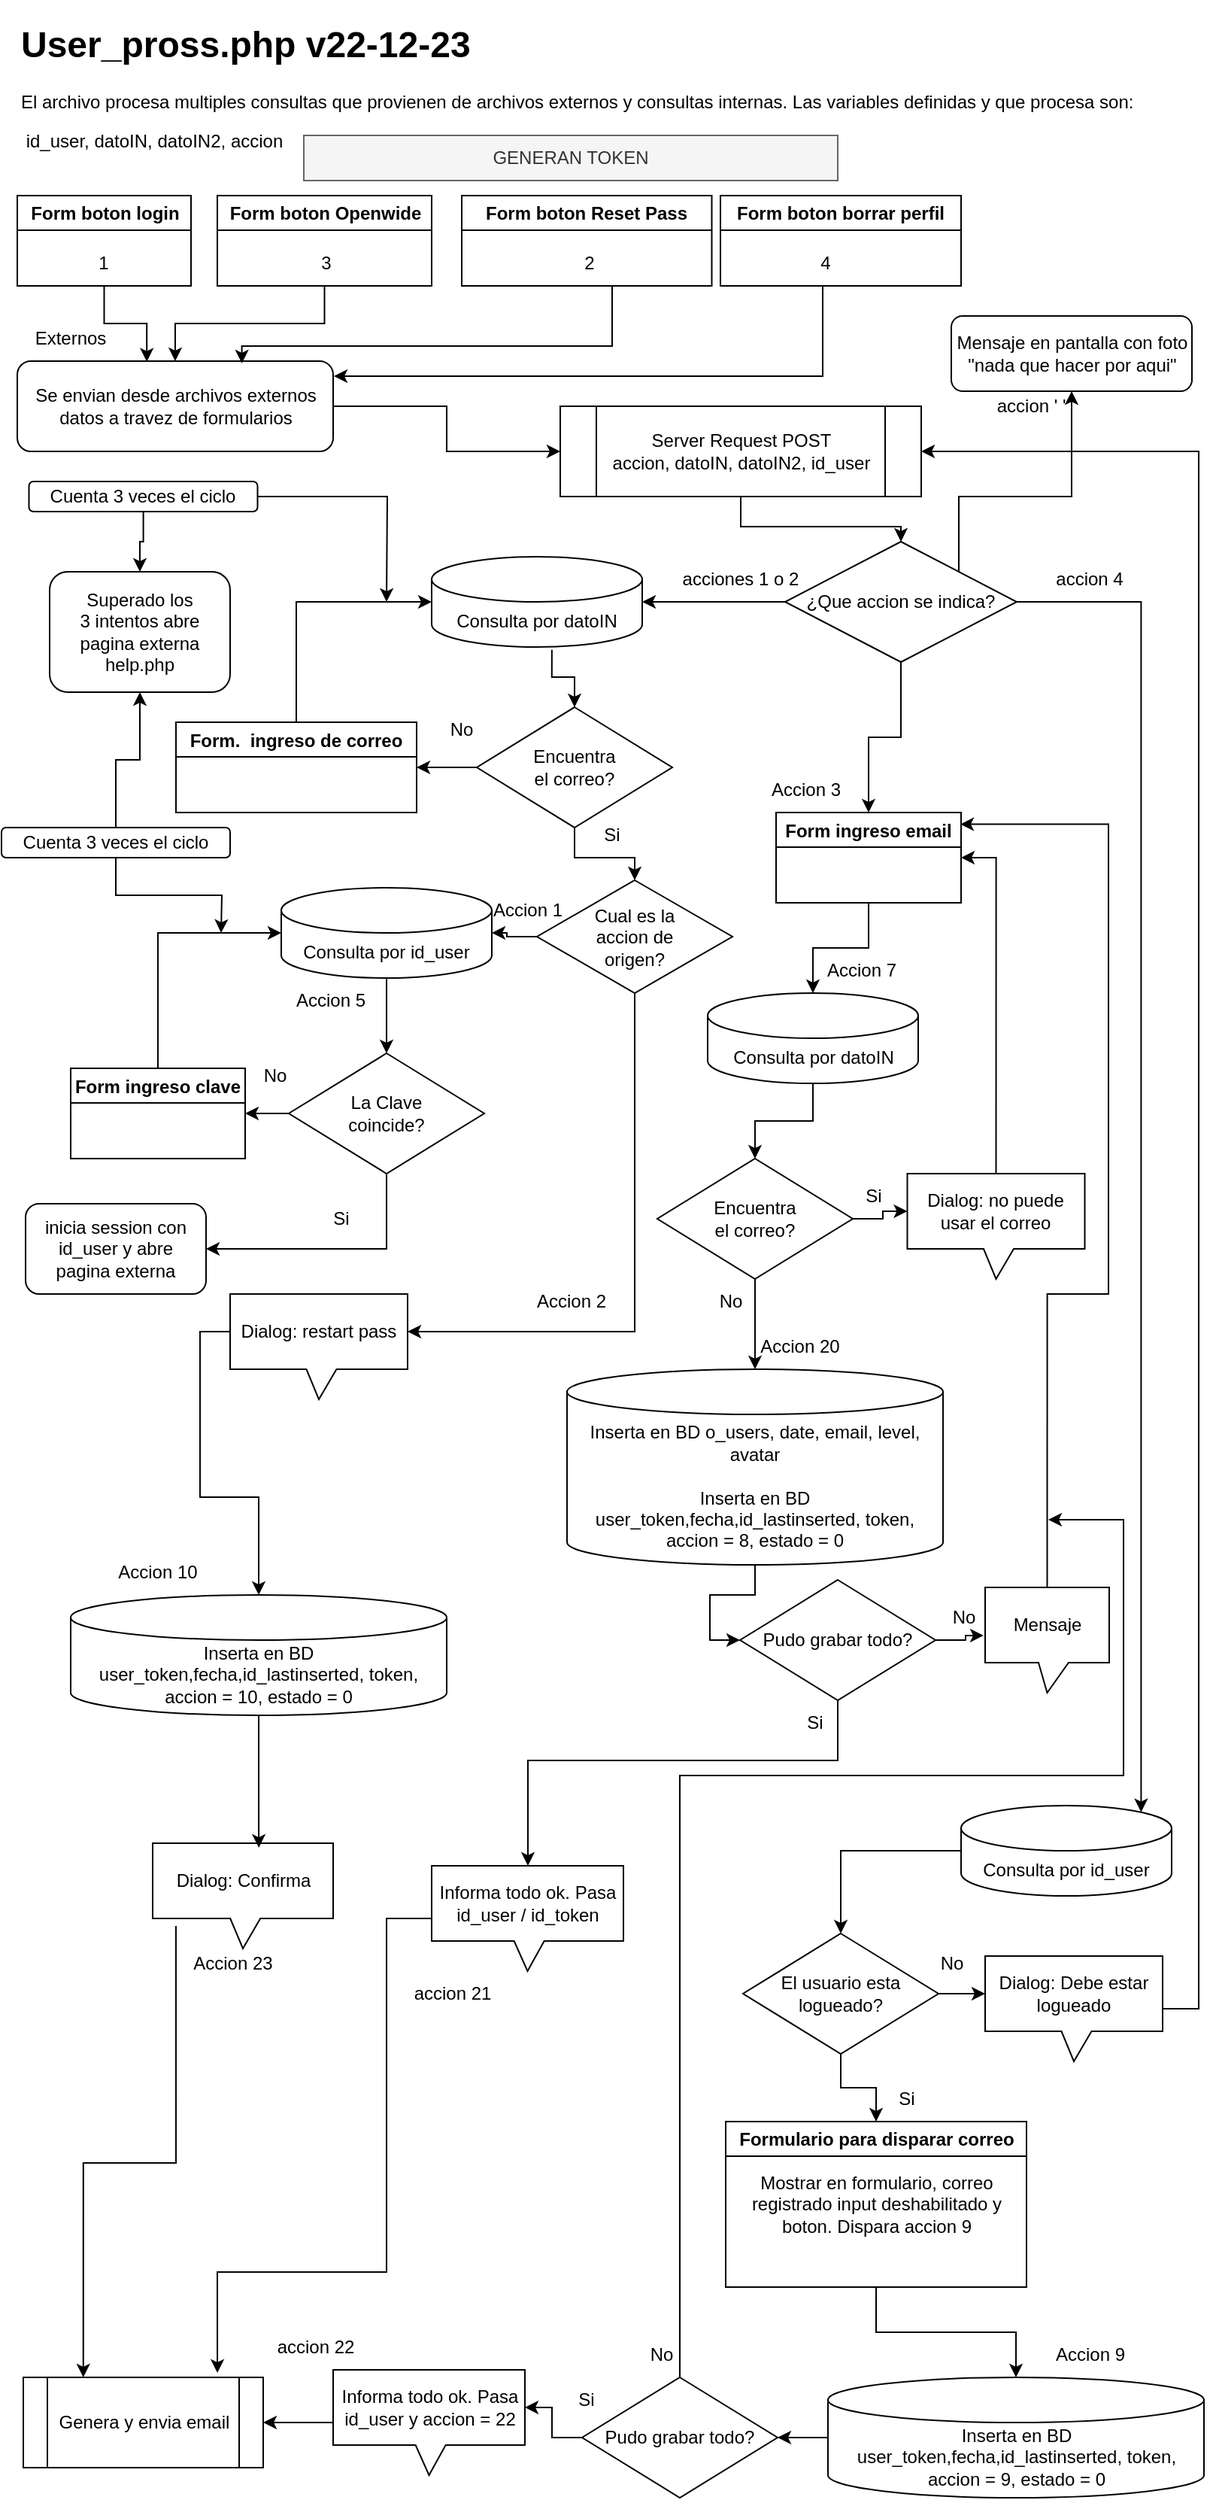<mxfile version="22.1.11" type="github">
  <diagram name="Página-1" id="0gqNR9iIzD01g7om8HYn">
    <mxGraphModel dx="880" dy="434" grid="1" gridSize="10" guides="1" tooltips="1" connect="1" arrows="1" fold="1" page="1" pageScale="1" pageWidth="827" pageHeight="1169" math="0" shadow="0">
      <root>
        <mxCell id="0" />
        <mxCell id="1" parent="0" />
        <mxCell id="KxJMnZQ1Z0rmv5bRJUNF-1" value="&lt;h1&gt;User_pross.php v22-12-23&lt;/h1&gt;&lt;p&gt;El archivo procesa multiples consultas que provienen de archivos externos y consultas internas. Las variables definidas y que procesa son:&amp;nbsp;&lt;/p&gt;&lt;p&gt;&lt;span style=&quot;background-color: initial;&quot;&gt;&amp;nbsp;id_user,&amp;nbsp;&lt;/span&gt;&lt;span style=&quot;background-color: initial;&quot;&gt;datoIN,&amp;nbsp;&lt;/span&gt;&lt;span style=&quot;background-color: initial;&quot;&gt;datoIN2,&amp;nbsp;&lt;/span&gt;&lt;span style=&quot;background-color: initial;&quot;&gt;accion&lt;/span&gt;&lt;/p&gt;" style="text;html=1;strokeColor=none;fillColor=none;spacing=5;spacingTop=-20;whiteSpace=wrap;overflow=hidden;rounded=0;" parent="1" vertex="1">
          <mxGeometry x="12" y="10" width="770" height="100" as="geometry" />
        </mxCell>
        <mxCell id="KxJMnZQ1Z0rmv5bRJUNF-20" style="edgeStyle=orthogonalEdgeStyle;rounded=0;orthogonalLoop=1;jettySize=auto;html=1;entryX=0.5;entryY=0;entryDx=0;entryDy=0;" parent="1" source="KxJMnZQ1Z0rmv5bRJUNF-3" target="KxJMnZQ1Z0rmv5bRJUNF-19" edge="1">
          <mxGeometry relative="1" as="geometry" />
        </mxCell>
        <mxCell id="KxJMnZQ1Z0rmv5bRJUNF-3" value="Server Request POST&lt;br&gt;accion, datoIN, datoIN2, id_user" style="shape=process;whiteSpace=wrap;html=1;backgroundOutline=1;" parent="1" vertex="1">
          <mxGeometry x="375.5" y="270" width="240" height="60" as="geometry" />
        </mxCell>
        <mxCell id="KxJMnZQ1Z0rmv5bRJUNF-5" style="edgeStyle=orthogonalEdgeStyle;rounded=0;orthogonalLoop=1;jettySize=auto;html=1;" parent="1" source="KxJMnZQ1Z0rmv5bRJUNF-4" target="KxJMnZQ1Z0rmv5bRJUNF-3" edge="1">
          <mxGeometry relative="1" as="geometry" />
        </mxCell>
        <mxCell id="KxJMnZQ1Z0rmv5bRJUNF-4" value="Se envian desde archivos externos datos a travez de formularios" style="rounded=1;whiteSpace=wrap;html=1;" parent="1" vertex="1">
          <mxGeometry x="14.5" y="240" width="210" height="60" as="geometry" />
        </mxCell>
        <mxCell id="KxJMnZQ1Z0rmv5bRJUNF-6" value="Externos" style="text;html=1;strokeColor=none;fillColor=none;align=center;verticalAlign=middle;whiteSpace=wrap;rounded=0;" parent="1" vertex="1">
          <mxGeometry x="14.5" y="210" width="70" height="30" as="geometry" />
        </mxCell>
        <mxCell id="KxJMnZQ1Z0rmv5bRJUNF-9" value="Form boton login" style="swimlane;whiteSpace=wrap;html=1;" parent="1" vertex="1">
          <mxGeometry x="14.5" y="130" width="115.5" height="60" as="geometry" />
        </mxCell>
        <mxCell id="KxJMnZQ1Z0rmv5bRJUNF-95" value="1" style="text;html=1;strokeColor=none;fillColor=none;align=center;verticalAlign=middle;whiteSpace=wrap;rounded=0;" parent="KxJMnZQ1Z0rmv5bRJUNF-9" vertex="1">
          <mxGeometry x="27.75" y="30" width="60" height="30" as="geometry" />
        </mxCell>
        <mxCell id="KxJMnZQ1Z0rmv5bRJUNF-15" style="edgeStyle=orthogonalEdgeStyle;rounded=0;orthogonalLoop=1;jettySize=auto;html=1;entryX=0.5;entryY=0;entryDx=0;entryDy=0;" parent="1" source="KxJMnZQ1Z0rmv5bRJUNF-10" target="KxJMnZQ1Z0rmv5bRJUNF-4" edge="1">
          <mxGeometry relative="1" as="geometry" />
        </mxCell>
        <mxCell id="KxJMnZQ1Z0rmv5bRJUNF-10" value="Form boton Openwide" style="swimlane;whiteSpace=wrap;html=1;" parent="1" vertex="1">
          <mxGeometry x="147.5" y="130" width="142.5" height="60" as="geometry" />
        </mxCell>
        <mxCell id="KxJMnZQ1Z0rmv5bRJUNF-96" value="3" style="text;html=1;strokeColor=none;fillColor=none;align=center;verticalAlign=middle;whiteSpace=wrap;rounded=0;" parent="KxJMnZQ1Z0rmv5bRJUNF-10" vertex="1">
          <mxGeometry x="42.5" y="30" width="60" height="30" as="geometry" />
        </mxCell>
        <mxCell id="KxJMnZQ1Z0rmv5bRJUNF-11" value="Form boton Reset Pass" style="swimlane;whiteSpace=wrap;html=1;" parent="1" vertex="1">
          <mxGeometry x="310" y="130" width="166.25" height="60" as="geometry" />
        </mxCell>
        <mxCell id="KxJMnZQ1Z0rmv5bRJUNF-97" value="2" style="text;html=1;strokeColor=none;fillColor=none;align=center;verticalAlign=middle;whiteSpace=wrap;rounded=0;" parent="KxJMnZQ1Z0rmv5bRJUNF-11" vertex="1">
          <mxGeometry x="55" y="30" width="60" height="30" as="geometry" />
        </mxCell>
        <mxCell id="KxJMnZQ1Z0rmv5bRJUNF-12" value="Form boton borrar perfil" style="swimlane;whiteSpace=wrap;html=1;" parent="1" vertex="1">
          <mxGeometry x="482" y="130" width="160" height="60" as="geometry" />
        </mxCell>
        <mxCell id="KxJMnZQ1Z0rmv5bRJUNF-98" value="4" style="text;html=1;strokeColor=none;fillColor=none;align=center;verticalAlign=middle;whiteSpace=wrap;rounded=0;" parent="KxJMnZQ1Z0rmv5bRJUNF-12" vertex="1">
          <mxGeometry x="39.5" y="30" width="60" height="30" as="geometry" />
        </mxCell>
        <mxCell id="KxJMnZQ1Z0rmv5bRJUNF-14" style="edgeStyle=orthogonalEdgeStyle;rounded=0;orthogonalLoop=1;jettySize=auto;html=1;entryX=0.41;entryY=0.006;entryDx=0;entryDy=0;entryPerimeter=0;" parent="1" source="KxJMnZQ1Z0rmv5bRJUNF-9" target="KxJMnZQ1Z0rmv5bRJUNF-4" edge="1">
          <mxGeometry relative="1" as="geometry" />
        </mxCell>
        <mxCell id="KxJMnZQ1Z0rmv5bRJUNF-16" style="edgeStyle=orthogonalEdgeStyle;rounded=0;orthogonalLoop=1;jettySize=auto;html=1;entryX=0.711;entryY=0.024;entryDx=0;entryDy=0;entryPerimeter=0;" parent="1" target="KxJMnZQ1Z0rmv5bRJUNF-4" edge="1">
          <mxGeometry relative="1" as="geometry">
            <Array as="points">
              <mxPoint x="410" y="230" />
              <mxPoint x="164" y="230" />
            </Array>
            <mxPoint x="410" y="190" as="sourcePoint" />
          </mxGeometry>
        </mxCell>
        <mxCell id="KxJMnZQ1Z0rmv5bRJUNF-17" style="edgeStyle=orthogonalEdgeStyle;rounded=0;orthogonalLoop=1;jettySize=auto;html=1;exitX=0.5;exitY=1;exitDx=0;exitDy=0;" parent="1" source="KxJMnZQ1Z0rmv5bRJUNF-98" edge="1">
          <mxGeometry relative="1" as="geometry">
            <Array as="points">
              <mxPoint x="550" y="190" />
              <mxPoint x="550" y="250" />
              <mxPoint x="225" y="250" />
            </Array>
            <mxPoint x="225" y="250" as="targetPoint" />
          </mxGeometry>
        </mxCell>
        <mxCell id="KxJMnZQ1Z0rmv5bRJUNF-22" style="edgeStyle=orthogonalEdgeStyle;rounded=0;orthogonalLoop=1;jettySize=auto;html=1;" parent="1" source="KxJMnZQ1Z0rmv5bRJUNF-19" target="KxJMnZQ1Z0rmv5bRJUNF-21" edge="1">
          <mxGeometry relative="1" as="geometry" />
        </mxCell>
        <mxCell id="KxJMnZQ1Z0rmv5bRJUNF-71" style="edgeStyle=orthogonalEdgeStyle;rounded=0;orthogonalLoop=1;jettySize=auto;html=1;entryX=0.5;entryY=0;entryDx=0;entryDy=0;" parent="1" source="KxJMnZQ1Z0rmv5bRJUNF-19" target="KxJMnZQ1Z0rmv5bRJUNF-70" edge="1">
          <mxGeometry relative="1" as="geometry" />
        </mxCell>
        <mxCell id="vhHzorupILCDjtNBnkvq-3" style="edgeStyle=orthogonalEdgeStyle;rounded=0;orthogonalLoop=1;jettySize=auto;html=1;exitX=1;exitY=0;exitDx=0;exitDy=0;" parent="1" source="KxJMnZQ1Z0rmv5bRJUNF-19" target="vhHzorupILCDjtNBnkvq-1" edge="1">
          <mxGeometry relative="1" as="geometry">
            <Array as="points">
              <mxPoint x="641" y="330" />
            </Array>
          </mxGeometry>
        </mxCell>
        <mxCell id="KxJMnZQ1Z0rmv5bRJUNF-19" value="¿Que accion se indica?" style="rhombus;whiteSpace=wrap;html=1;" parent="1" vertex="1">
          <mxGeometry x="525" y="360" width="154" height="80" as="geometry" />
        </mxCell>
        <mxCell id="KxJMnZQ1Z0rmv5bRJUNF-25" style="edgeStyle=orthogonalEdgeStyle;rounded=0;orthogonalLoop=1;jettySize=auto;html=1;entryX=0.5;entryY=0;entryDx=0;entryDy=0;exitX=0.571;exitY=1.032;exitDx=0;exitDy=0;exitPerimeter=0;" parent="1" source="KxJMnZQ1Z0rmv5bRJUNF-21" target="KxJMnZQ1Z0rmv5bRJUNF-24" edge="1">
          <mxGeometry relative="1" as="geometry" />
        </mxCell>
        <mxCell id="KxJMnZQ1Z0rmv5bRJUNF-21" value="Consulta por datoIN" style="shape=cylinder3;whiteSpace=wrap;html=1;boundedLbl=1;backgroundOutline=1;size=15;" parent="1" vertex="1">
          <mxGeometry x="290" y="370" width="140" height="60" as="geometry" />
        </mxCell>
        <mxCell id="KxJMnZQ1Z0rmv5bRJUNF-23" value="acciones 1 o 2" style="text;html=1;strokeColor=none;fillColor=none;align=center;verticalAlign=middle;whiteSpace=wrap;rounded=0;" parent="1" vertex="1">
          <mxGeometry x="447" y="370" width="97" height="30" as="geometry" />
        </mxCell>
        <mxCell id="KxJMnZQ1Z0rmv5bRJUNF-32" style="edgeStyle=orthogonalEdgeStyle;rounded=0;orthogonalLoop=1;jettySize=auto;html=1;entryX=1;entryY=0.5;entryDx=0;entryDy=0;" parent="1" source="KxJMnZQ1Z0rmv5bRJUNF-24" target="KxJMnZQ1Z0rmv5bRJUNF-26" edge="1">
          <mxGeometry relative="1" as="geometry" />
        </mxCell>
        <mxCell id="KxJMnZQ1Z0rmv5bRJUNF-141" style="edgeStyle=orthogonalEdgeStyle;rounded=0;orthogonalLoop=1;jettySize=auto;html=1;entryX=0.5;entryY=0;entryDx=0;entryDy=0;" parent="1" source="KxJMnZQ1Z0rmv5bRJUNF-24" target="KxJMnZQ1Z0rmv5bRJUNF-31" edge="1">
          <mxGeometry relative="1" as="geometry" />
        </mxCell>
        <mxCell id="KxJMnZQ1Z0rmv5bRJUNF-24" value="Encuentra &lt;br&gt;el correo?" style="rhombus;whiteSpace=wrap;html=1;" parent="1" vertex="1">
          <mxGeometry x="320" y="470" width="130" height="80" as="geometry" />
        </mxCell>
        <mxCell id="KxJMnZQ1Z0rmv5bRJUNF-26" value="Form.  ingreso de correo" style="swimlane;startSize=23;" parent="1" vertex="1">
          <mxGeometry x="120" y="480" width="160" height="60" as="geometry" />
        </mxCell>
        <mxCell id="KxJMnZQ1Z0rmv5bRJUNF-29" value="Si" style="text;html=1;strokeColor=none;fillColor=none;align=center;verticalAlign=middle;whiteSpace=wrap;rounded=0;" parent="1" vertex="1">
          <mxGeometry x="390" y="540" width="40" height="30" as="geometry" />
        </mxCell>
        <mxCell id="KxJMnZQ1Z0rmv5bRJUNF-40" style="edgeStyle=orthogonalEdgeStyle;rounded=0;orthogonalLoop=1;jettySize=auto;html=1;entryX=1;entryY=0.5;entryDx=0;entryDy=0;entryPerimeter=0;" parent="1" source="KxJMnZQ1Z0rmv5bRJUNF-31" target="KxJMnZQ1Z0rmv5bRJUNF-44" edge="1">
          <mxGeometry relative="1" as="geometry">
            <mxPoint x="210.0" y="690" as="targetPoint" />
          </mxGeometry>
        </mxCell>
        <mxCell id="KxJMnZQ1Z0rmv5bRJUNF-31" value="Cual es la &lt;br&gt;accion de &lt;br&gt;origen?" style="rhombus;whiteSpace=wrap;html=1;" parent="1" vertex="1">
          <mxGeometry x="360" y="585" width="130" height="75" as="geometry" />
        </mxCell>
        <mxCell id="KxJMnZQ1Z0rmv5bRJUNF-33" style="edgeStyle=orthogonalEdgeStyle;rounded=0;orthogonalLoop=1;jettySize=auto;html=1;entryX=0;entryY=0.5;entryDx=0;entryDy=0;entryPerimeter=0;exitX=0.5;exitY=0;exitDx=0;exitDy=0;" parent="1" source="KxJMnZQ1Z0rmv5bRJUNF-26" target="KxJMnZQ1Z0rmv5bRJUNF-21" edge="1">
          <mxGeometry relative="1" as="geometry" />
        </mxCell>
        <mxCell id="KxJMnZQ1Z0rmv5bRJUNF-38" value="Accion 1" style="text;html=1;strokeColor=none;fillColor=none;align=center;verticalAlign=middle;whiteSpace=wrap;rounded=0;" parent="1" vertex="1">
          <mxGeometry x="313.75" y="590" width="80" height="30" as="geometry" />
        </mxCell>
        <mxCell id="KxJMnZQ1Z0rmv5bRJUNF-47" style="edgeStyle=orthogonalEdgeStyle;rounded=0;orthogonalLoop=1;jettySize=auto;html=1;entryX=0.5;entryY=0;entryDx=0;entryDy=0;" parent="1" source="KxJMnZQ1Z0rmv5bRJUNF-44" target="KxJMnZQ1Z0rmv5bRJUNF-45" edge="1">
          <mxGeometry relative="1" as="geometry" />
        </mxCell>
        <mxCell id="KxJMnZQ1Z0rmv5bRJUNF-44" value="Consulta por id_user" style="shape=cylinder3;whiteSpace=wrap;html=1;boundedLbl=1;backgroundOutline=1;size=15;" parent="1" vertex="1">
          <mxGeometry x="190" y="590" width="140" height="60" as="geometry" />
        </mxCell>
        <mxCell id="vhHzorupILCDjtNBnkvq-14" style="edgeStyle=orthogonalEdgeStyle;rounded=0;orthogonalLoop=1;jettySize=auto;html=1;entryX=1;entryY=0.5;entryDx=0;entryDy=0;exitX=0.5;exitY=1;exitDx=0;exitDy=0;" parent="1" source="KxJMnZQ1Z0rmv5bRJUNF-45" target="KxJMnZQ1Z0rmv5bRJUNF-68" edge="1">
          <mxGeometry relative="1" as="geometry" />
        </mxCell>
        <mxCell id="vhHzorupILCDjtNBnkvq-17" style="edgeStyle=orthogonalEdgeStyle;rounded=0;orthogonalLoop=1;jettySize=auto;html=1;entryX=1;entryY=0.5;entryDx=0;entryDy=0;" parent="1" source="KxJMnZQ1Z0rmv5bRJUNF-45" target="KxJMnZQ1Z0rmv5bRJUNF-49" edge="1">
          <mxGeometry relative="1" as="geometry" />
        </mxCell>
        <mxCell id="KxJMnZQ1Z0rmv5bRJUNF-45" value="La Clave&lt;br&gt;coincide?" style="rhombus;whiteSpace=wrap;html=1;" parent="1" vertex="1">
          <mxGeometry x="195" y="700" width="130" height="80" as="geometry" />
        </mxCell>
        <mxCell id="KxJMnZQ1Z0rmv5bRJUNF-48" value="No" style="text;html=1;strokeColor=none;fillColor=none;align=center;verticalAlign=middle;whiteSpace=wrap;rounded=0;" parent="1" vertex="1">
          <mxGeometry x="280" y="470" width="60" height="30" as="geometry" />
        </mxCell>
        <mxCell id="KxJMnZQ1Z0rmv5bRJUNF-49" value="Form ingreso clave" style="swimlane;" parent="1" vertex="1">
          <mxGeometry x="50" y="710" width="116" height="60" as="geometry" />
        </mxCell>
        <mxCell id="KxJMnZQ1Z0rmv5bRJUNF-52" style="edgeStyle=orthogonalEdgeStyle;rounded=0;orthogonalLoop=1;jettySize=auto;html=1;entryX=0;entryY=0.5;entryDx=0;entryDy=0;entryPerimeter=0;exitX=0.5;exitY=0;exitDx=0;exitDy=0;" parent="1" source="KxJMnZQ1Z0rmv5bRJUNF-49" target="KxJMnZQ1Z0rmv5bRJUNF-44" edge="1">
          <mxGeometry relative="1" as="geometry" />
        </mxCell>
        <mxCell id="KxJMnZQ1Z0rmv5bRJUNF-55" value="No" style="text;html=1;strokeColor=none;fillColor=none;align=center;verticalAlign=middle;whiteSpace=wrap;rounded=0;" parent="1" vertex="1">
          <mxGeometry x="156" y="700" width="60" height="30" as="geometry" />
        </mxCell>
        <mxCell id="KxJMnZQ1Z0rmv5bRJUNF-60" style="edgeStyle=orthogonalEdgeStyle;rounded=0;orthogonalLoop=1;jettySize=auto;html=1;" parent="1" source="KxJMnZQ1Z0rmv5bRJUNF-57" edge="1">
          <mxGeometry relative="1" as="geometry">
            <mxPoint x="260" y="400" as="targetPoint" />
          </mxGeometry>
        </mxCell>
        <mxCell id="KxJMnZQ1Z0rmv5bRJUNF-57" value="Cuenta 3 veces el ciclo" style="rounded=1;whiteSpace=wrap;html=1;" parent="1" vertex="1">
          <mxGeometry x="22.25" y="320" width="152" height="20" as="geometry" />
        </mxCell>
        <mxCell id="vhHzorupILCDjtNBnkvq-37" style="edgeStyle=orthogonalEdgeStyle;rounded=0;orthogonalLoop=1;jettySize=auto;html=1;" parent="1" source="KxJMnZQ1Z0rmv5bRJUNF-58" edge="1">
          <mxGeometry relative="1" as="geometry">
            <mxPoint x="150" y="620" as="targetPoint" />
          </mxGeometry>
        </mxCell>
        <mxCell id="KxJMnZQ1Z0rmv5bRJUNF-58" value="Cuenta 3 veces el ciclo" style="rounded=1;whiteSpace=wrap;html=1;" parent="1" vertex="1">
          <mxGeometry x="4" y="550" width="152" height="20" as="geometry" />
        </mxCell>
        <mxCell id="KxJMnZQ1Z0rmv5bRJUNF-62" value="Superado los&lt;br&gt;3 intentos abre pagina externa help.php" style="rounded=1;whiteSpace=wrap;html=1;" parent="1" vertex="1">
          <mxGeometry x="36" y="380" width="120" height="80" as="geometry" />
        </mxCell>
        <mxCell id="KxJMnZQ1Z0rmv5bRJUNF-63" style="edgeStyle=orthogonalEdgeStyle;rounded=0;orthogonalLoop=1;jettySize=auto;html=1;entryX=0.5;entryY=0;entryDx=0;entryDy=0;" parent="1" source="KxJMnZQ1Z0rmv5bRJUNF-57" target="KxJMnZQ1Z0rmv5bRJUNF-62" edge="1">
          <mxGeometry relative="1" as="geometry" />
        </mxCell>
        <mxCell id="KxJMnZQ1Z0rmv5bRJUNF-64" style="edgeStyle=orthogonalEdgeStyle;rounded=0;orthogonalLoop=1;jettySize=auto;html=1;entryX=0.5;entryY=1;entryDx=0;entryDy=0;" parent="1" source="KxJMnZQ1Z0rmv5bRJUNF-58" target="KxJMnZQ1Z0rmv5bRJUNF-62" edge="1">
          <mxGeometry relative="1" as="geometry" />
        </mxCell>
        <mxCell id="KxJMnZQ1Z0rmv5bRJUNF-67" value="Si" style="text;html=1;strokeColor=none;fillColor=none;align=center;verticalAlign=middle;whiteSpace=wrap;rounded=0;" parent="1" vertex="1">
          <mxGeometry x="210" y="795" width="40" height="30" as="geometry" />
        </mxCell>
        <mxCell id="KxJMnZQ1Z0rmv5bRJUNF-68" value="inicia session con id_user y abre &lt;br&gt;pagina externa" style="rounded=1;whiteSpace=wrap;html=1;" parent="1" vertex="1">
          <mxGeometry x="20" y="800" width="120" height="60" as="geometry" />
        </mxCell>
        <mxCell id="KxJMnZQ1Z0rmv5bRJUNF-70" value="Form ingreso email" style="swimlane;" parent="1" vertex="1">
          <mxGeometry x="519" y="540" width="123" height="60" as="geometry" />
        </mxCell>
        <mxCell id="KxJMnZQ1Z0rmv5bRJUNF-72" value="Accion 3" style="text;html=1;strokeColor=none;fillColor=none;align=center;verticalAlign=middle;whiteSpace=wrap;rounded=0;" parent="1" vertex="1">
          <mxGeometry x="509" y="510" width="60" height="30" as="geometry" />
        </mxCell>
        <mxCell id="KxJMnZQ1Z0rmv5bRJUNF-77" style="edgeStyle=orthogonalEdgeStyle;rounded=0;orthogonalLoop=1;jettySize=auto;html=1;entryX=0.5;entryY=0;entryDx=0;entryDy=0;" parent="1" source="KxJMnZQ1Z0rmv5bRJUNF-73" target="KxJMnZQ1Z0rmv5bRJUNF-76" edge="1">
          <mxGeometry relative="1" as="geometry" />
        </mxCell>
        <mxCell id="KxJMnZQ1Z0rmv5bRJUNF-73" value="Consulta por datoIN" style="shape=cylinder3;whiteSpace=wrap;html=1;boundedLbl=1;backgroundOutline=1;size=15;" parent="1" vertex="1">
          <mxGeometry x="473.5" y="660" width="140" height="60" as="geometry" />
        </mxCell>
        <mxCell id="KxJMnZQ1Z0rmv5bRJUNF-74" style="edgeStyle=orthogonalEdgeStyle;rounded=0;orthogonalLoop=1;jettySize=auto;html=1;entryX=0.5;entryY=0;entryDx=0;entryDy=0;entryPerimeter=0;" parent="1" source="KxJMnZQ1Z0rmv5bRJUNF-70" target="KxJMnZQ1Z0rmv5bRJUNF-73" edge="1">
          <mxGeometry relative="1" as="geometry" />
        </mxCell>
        <mxCell id="KxJMnZQ1Z0rmv5bRJUNF-75" value="Accion 7" style="text;html=1;strokeColor=none;fillColor=none;align=center;verticalAlign=middle;whiteSpace=wrap;rounded=0;" parent="1" vertex="1">
          <mxGeometry x="546.25" y="630" width="60" height="30" as="geometry" />
        </mxCell>
        <mxCell id="KxJMnZQ1Z0rmv5bRJUNF-76" value="Encuentra &lt;br&gt;el correo?" style="rhombus;whiteSpace=wrap;html=1;" parent="1" vertex="1">
          <mxGeometry x="440" y="770" width="130" height="80" as="geometry" />
        </mxCell>
        <mxCell id="vhHzorupILCDjtNBnkvq-26" style="edgeStyle=orthogonalEdgeStyle;rounded=0;orthogonalLoop=1;jettySize=auto;html=1;entryX=1;entryY=0.5;entryDx=0;entryDy=0;exitX=0.5;exitY=0;exitDx=0;exitDy=0;exitPerimeter=0;" parent="1" source="KxJMnZQ1Z0rmv5bRJUNF-78" target="KxJMnZQ1Z0rmv5bRJUNF-70" edge="1">
          <mxGeometry relative="1" as="geometry" />
        </mxCell>
        <mxCell id="KxJMnZQ1Z0rmv5bRJUNF-78" value="Dialog: no puede usar el correo" style="shape=callout;whiteSpace=wrap;html=1;perimeter=calloutPerimeter;size=20;position=0.43;" parent="1" vertex="1">
          <mxGeometry x="606.25" y="780" width="118" height="70" as="geometry" />
        </mxCell>
        <mxCell id="KxJMnZQ1Z0rmv5bRJUNF-79" style="edgeStyle=orthogonalEdgeStyle;rounded=0;orthogonalLoop=1;jettySize=auto;html=1;entryX=0;entryY=0;entryDx=0;entryDy=25;entryPerimeter=0;" parent="1" source="KxJMnZQ1Z0rmv5bRJUNF-76" target="KxJMnZQ1Z0rmv5bRJUNF-78" edge="1">
          <mxGeometry relative="1" as="geometry" />
        </mxCell>
        <mxCell id="KxJMnZQ1Z0rmv5bRJUNF-81" value="Si" style="text;html=1;strokeColor=none;fillColor=none;align=center;verticalAlign=middle;whiteSpace=wrap;rounded=0;" parent="1" vertex="1">
          <mxGeometry x="553.5" y="780" width="60" height="30" as="geometry" />
        </mxCell>
        <mxCell id="vhHzorupILCDjtNBnkvq-25" style="edgeStyle=orthogonalEdgeStyle;rounded=0;orthogonalLoop=1;jettySize=auto;html=1;entryX=0;entryY=0.5;entryDx=0;entryDy=0;" parent="1" source="KxJMnZQ1Z0rmv5bRJUNF-82" target="KxJMnZQ1Z0rmv5bRJUNF-87" edge="1">
          <mxGeometry relative="1" as="geometry" />
        </mxCell>
        <mxCell id="KxJMnZQ1Z0rmv5bRJUNF-82" value="Inserta en BD o_users, date, email, level, avatar&lt;br&gt;&lt;br&gt;Inserta en BD user_token,fecha,id_lastinserted, token, accion = 8, estado = 0" style="shape=cylinder3;whiteSpace=wrap;html=1;boundedLbl=1;backgroundOutline=1;size=15;" parent="1" vertex="1">
          <mxGeometry x="380" y="910" width="250" height="130" as="geometry" />
        </mxCell>
        <mxCell id="KxJMnZQ1Z0rmv5bRJUNF-84" style="edgeStyle=orthogonalEdgeStyle;rounded=0;orthogonalLoop=1;jettySize=auto;html=1;entryX=0.5;entryY=0;entryDx=0;entryDy=0;entryPerimeter=0;" parent="1" source="KxJMnZQ1Z0rmv5bRJUNF-76" target="KxJMnZQ1Z0rmv5bRJUNF-82" edge="1">
          <mxGeometry relative="1" as="geometry" />
        </mxCell>
        <mxCell id="KxJMnZQ1Z0rmv5bRJUNF-85" value="No" style="text;html=1;strokeColor=none;fillColor=none;align=center;verticalAlign=middle;whiteSpace=wrap;rounded=0;" parent="1" vertex="1">
          <mxGeometry x="459" y="850" width="60" height="30" as="geometry" />
        </mxCell>
        <mxCell id="KxJMnZQ1Z0rmv5bRJUNF-86" value="Informa todo ok. Pasa id_user / id_token" style="shape=callout;whiteSpace=wrap;html=1;perimeter=calloutPerimeter;size=20;position=0.43;" parent="1" vertex="1">
          <mxGeometry x="290" y="1240" width="127.5" height="70" as="geometry" />
        </mxCell>
        <mxCell id="KxJMnZQ1Z0rmv5bRJUNF-94" style="edgeStyle=orthogonalEdgeStyle;rounded=0;orthogonalLoop=1;jettySize=auto;html=1;exitX=0.5;exitY=1;exitDx=0;exitDy=0;" parent="1" source="KxJMnZQ1Z0rmv5bRJUNF-87" target="KxJMnZQ1Z0rmv5bRJUNF-86" edge="1">
          <mxGeometry relative="1" as="geometry">
            <Array as="points">
              <mxPoint x="560" y="1170" />
              <mxPoint x="354" y="1170" />
            </Array>
          </mxGeometry>
        </mxCell>
        <mxCell id="KxJMnZQ1Z0rmv5bRJUNF-87" value="Pudo grabar todo?" style="rhombus;whiteSpace=wrap;html=1;" parent="1" vertex="1">
          <mxGeometry x="495" y="1050" width="130" height="80" as="geometry" />
        </mxCell>
        <mxCell id="KxJMnZQ1Z0rmv5bRJUNF-90" value="Si" style="text;html=1;strokeColor=none;fillColor=none;align=center;verticalAlign=middle;whiteSpace=wrap;rounded=0;" parent="1" vertex="1">
          <mxGeometry x="525" y="1130" width="40" height="30" as="geometry" />
        </mxCell>
        <mxCell id="KxJMnZQ1Z0rmv5bRJUNF-91" value="Genera y envia email" style="shape=process;whiteSpace=wrap;html=1;backgroundOutline=1;" parent="1" vertex="1">
          <mxGeometry x="18.5" y="1580" width="159.5" height="60" as="geometry" />
        </mxCell>
        <mxCell id="KxJMnZQ1Z0rmv5bRJUNF-106" style="edgeStyle=orthogonalEdgeStyle;rounded=0;orthogonalLoop=1;jettySize=auto;html=1;entryX=0.5;entryY=0;entryDx=0;entryDy=0;" parent="1" source="KxJMnZQ1Z0rmv5bRJUNF-99" target="KxJMnZQ1Z0rmv5bRJUNF-102" edge="1">
          <mxGeometry relative="1" as="geometry" />
        </mxCell>
        <mxCell id="KxJMnZQ1Z0rmv5bRJUNF-99" value="Consulta por id_user" style="shape=cylinder3;whiteSpace=wrap;html=1;boundedLbl=1;backgroundOutline=1;size=15;" parent="1" vertex="1">
          <mxGeometry x="642" y="1200" width="140" height="60" as="geometry" />
        </mxCell>
        <mxCell id="KxJMnZQ1Z0rmv5bRJUNF-101" value="accion 4" style="text;html=1;strokeColor=none;fillColor=none;align=center;verticalAlign=middle;whiteSpace=wrap;rounded=0;" parent="1" vertex="1">
          <mxGeometry x="679" y="370" width="97" height="30" as="geometry" />
        </mxCell>
        <mxCell id="KxJMnZQ1Z0rmv5bRJUNF-110" style="edgeStyle=orthogonalEdgeStyle;rounded=0;orthogonalLoop=1;jettySize=auto;html=1;" parent="1" source="KxJMnZQ1Z0rmv5bRJUNF-102" target="KxJMnZQ1Z0rmv5bRJUNF-107" edge="1">
          <mxGeometry relative="1" as="geometry" />
        </mxCell>
        <mxCell id="KxJMnZQ1Z0rmv5bRJUNF-102" value="El usuario esta&lt;br&gt;logueado?" style="rhombus;whiteSpace=wrap;html=1;" parent="1" vertex="1">
          <mxGeometry x="497" y="1285" width="130" height="80" as="geometry" />
        </mxCell>
        <mxCell id="KxJMnZQ1Z0rmv5bRJUNF-107" value="Formulario para disparar correo" style="swimlane;whiteSpace=wrap;html=1;" parent="1" vertex="1">
          <mxGeometry x="485.5" y="1410" width="200" height="110" as="geometry" />
        </mxCell>
        <mxCell id="KxJMnZQ1Z0rmv5bRJUNF-111" value="Mostrar en formulario, correo registrado input deshabilitado y boton. Dispara accion 9" style="text;html=1;strokeColor=none;fillColor=none;align=center;verticalAlign=middle;whiteSpace=wrap;rounded=0;" parent="KxJMnZQ1Z0rmv5bRJUNF-107" vertex="1">
          <mxGeometry x="15" y="40" width="170" height="30" as="geometry" />
        </mxCell>
        <mxCell id="KxJMnZQ1Z0rmv5bRJUNF-113" value="Si" style="text;html=1;strokeColor=none;fillColor=none;align=center;verticalAlign=middle;whiteSpace=wrap;rounded=0;" parent="1" vertex="1">
          <mxGeometry x="575.5" y="1380" width="60" height="30" as="geometry" />
        </mxCell>
        <mxCell id="vhHzorupILCDjtNBnkvq-29" style="edgeStyle=orthogonalEdgeStyle;rounded=0;orthogonalLoop=1;jettySize=auto;html=1;entryX=1;entryY=0.5;entryDx=0;entryDy=0;" parent="1" source="KxJMnZQ1Z0rmv5bRJUNF-114" target="KxJMnZQ1Z0rmv5bRJUNF-3" edge="1">
          <mxGeometry relative="1" as="geometry">
            <Array as="points">
              <mxPoint x="800" y="1335" />
              <mxPoint x="800" y="300" />
            </Array>
          </mxGeometry>
        </mxCell>
        <mxCell id="KxJMnZQ1Z0rmv5bRJUNF-114" value="Dialog: Debe estar logueado" style="shape=callout;whiteSpace=wrap;html=1;perimeter=calloutPerimeter;size=20;position=0.43;" parent="1" vertex="1">
          <mxGeometry x="658" y="1300" width="118" height="70" as="geometry" />
        </mxCell>
        <mxCell id="KxJMnZQ1Z0rmv5bRJUNF-115" style="edgeStyle=orthogonalEdgeStyle;rounded=0;orthogonalLoop=1;jettySize=auto;html=1;entryX=0;entryY=0;entryDx=0;entryDy=25;entryPerimeter=0;" parent="1" source="KxJMnZQ1Z0rmv5bRJUNF-102" target="KxJMnZQ1Z0rmv5bRJUNF-114" edge="1">
          <mxGeometry relative="1" as="geometry" />
        </mxCell>
        <mxCell id="vhHzorupILCDjtNBnkvq-20" style="edgeStyle=orthogonalEdgeStyle;rounded=0;orthogonalLoop=1;jettySize=auto;html=1;exitX=0;exitY=0;exitDx=0;exitDy=25;exitPerimeter=0;" parent="1" source="KxJMnZQ1Z0rmv5bRJUNF-118" target="KxJMnZQ1Z0rmv5bRJUNF-124" edge="1">
          <mxGeometry relative="1" as="geometry" />
        </mxCell>
        <mxCell id="KxJMnZQ1Z0rmv5bRJUNF-118" value="Dialog: restart pass" style="shape=callout;whiteSpace=wrap;html=1;perimeter=calloutPerimeter;size=20;position=0.43;" parent="1" vertex="1">
          <mxGeometry x="156" y="860" width="118" height="70" as="geometry" />
        </mxCell>
        <mxCell id="KxJMnZQ1Z0rmv5bRJUNF-121" value="Accion 23" style="text;html=1;strokeColor=none;fillColor=none;align=center;verticalAlign=middle;whiteSpace=wrap;rounded=0;" parent="1" vertex="1">
          <mxGeometry x="128.25" y="1290" width="60" height="30" as="geometry" />
        </mxCell>
        <mxCell id="KxJMnZQ1Z0rmv5bRJUNF-122" value="Accion 2" style="text;html=1;strokeColor=none;fillColor=none;align=center;verticalAlign=middle;whiteSpace=wrap;rounded=0;" parent="1" vertex="1">
          <mxGeometry x="353" y="850" width="60" height="30" as="geometry" />
        </mxCell>
        <mxCell id="vhHzorupILCDjtNBnkvq-35" style="edgeStyle=orthogonalEdgeStyle;rounded=0;orthogonalLoop=1;jettySize=auto;html=1;entryX=0.25;entryY=0;entryDx=0;entryDy=0;exitX=0.129;exitY=0.786;exitDx=0;exitDy=0;exitPerimeter=0;" parent="1" source="KxJMnZQ1Z0rmv5bRJUNF-123" target="KxJMnZQ1Z0rmv5bRJUNF-91" edge="1">
          <mxGeometry relative="1" as="geometry" />
        </mxCell>
        <mxCell id="KxJMnZQ1Z0rmv5bRJUNF-123" value="Dialog: Confirma" style="shape=callout;whiteSpace=wrap;html=1;perimeter=calloutPerimeter;size=20;position=0.43;" parent="1" vertex="1">
          <mxGeometry x="104.5" y="1225" width="120" height="70" as="geometry" />
        </mxCell>
        <mxCell id="KxJMnZQ1Z0rmv5bRJUNF-124" value="Inserta en BD user_token,fecha,id_lastinserted, token, accion = 10, estado = 0" style="shape=cylinder3;whiteSpace=wrap;html=1;boundedLbl=1;backgroundOutline=1;size=15;" parent="1" vertex="1">
          <mxGeometry x="50" y="1060" width="250" height="80" as="geometry" />
        </mxCell>
        <mxCell id="KxJMnZQ1Z0rmv5bRJUNF-128" value="Accion 10" style="text;html=1;strokeColor=none;fillColor=none;align=center;verticalAlign=middle;whiteSpace=wrap;rounded=0;" parent="1" vertex="1">
          <mxGeometry x="78" y="1030" width="60" height="30" as="geometry" />
        </mxCell>
        <mxCell id="mLC5AenC_xmRN5eYfR8m-6" style="edgeStyle=orthogonalEdgeStyle;rounded=0;orthogonalLoop=1;jettySize=auto;html=1;entryX=1;entryY=0.5;entryDx=0;entryDy=0;" parent="1" source="KxJMnZQ1Z0rmv5bRJUNF-129" target="mLC5AenC_xmRN5eYfR8m-5" edge="1">
          <mxGeometry relative="1" as="geometry" />
        </mxCell>
        <mxCell id="KxJMnZQ1Z0rmv5bRJUNF-129" value="Inserta en BD user_token,fecha,id_lastinserted, token, accion = 9, estado = 0" style="shape=cylinder3;whiteSpace=wrap;html=1;boundedLbl=1;backgroundOutline=1;size=15;" parent="1" vertex="1">
          <mxGeometry x="553.5" y="1580" width="250" height="80" as="geometry" />
        </mxCell>
        <mxCell id="vhHzorupILCDjtNBnkvq-32" style="edgeStyle=orthogonalEdgeStyle;rounded=0;orthogonalLoop=1;jettySize=auto;html=1;entryX=1;entryY=0.5;entryDx=0;entryDy=0;" parent="1" source="KxJMnZQ1Z0rmv5bRJUNF-132" target="KxJMnZQ1Z0rmv5bRJUNF-91" edge="1">
          <mxGeometry relative="1" as="geometry">
            <mxPoint x="180" y="1595" as="targetPoint" />
          </mxGeometry>
        </mxCell>
        <mxCell id="KxJMnZQ1Z0rmv5bRJUNF-132" value="Informa todo ok. Pasa id_user y accion = 22" style="shape=callout;whiteSpace=wrap;html=1;perimeter=calloutPerimeter;size=20;position=0.43;" parent="1" vertex="1">
          <mxGeometry x="224.5" y="1575" width="127.5" height="70" as="geometry" />
        </mxCell>
        <mxCell id="vhHzorupILCDjtNBnkvq-1" value="Mensaje en pantalla con foto&lt;br&gt;&quot;nada que hacer por aqui&quot;" style="rounded=1;whiteSpace=wrap;html=1;" parent="1" vertex="1">
          <mxGeometry x="635.5" y="210" width="160" height="50" as="geometry" />
        </mxCell>
        <mxCell id="vhHzorupILCDjtNBnkvq-4" value="accion &#39; &#39;&amp;nbsp;" style="text;html=1;strokeColor=none;fillColor=none;align=center;verticalAlign=middle;whiteSpace=wrap;rounded=0;" parent="1" vertex="1">
          <mxGeometry x="642" y="255" width="97" height="30" as="geometry" />
        </mxCell>
        <mxCell id="vhHzorupILCDjtNBnkvq-7" style="edgeStyle=orthogonalEdgeStyle;rounded=0;orthogonalLoop=1;jettySize=auto;html=1;entryX=0.5;entryY=0;entryDx=0;entryDy=0;entryPerimeter=0;" parent="1" source="KxJMnZQ1Z0rmv5bRJUNF-107" target="KxJMnZQ1Z0rmv5bRJUNF-129" edge="1">
          <mxGeometry relative="1" as="geometry" />
        </mxCell>
        <mxCell id="vhHzorupILCDjtNBnkvq-8" value="Accion 9" style="text;html=1;strokeColor=none;fillColor=none;align=center;verticalAlign=middle;whiteSpace=wrap;rounded=0;" parent="1" vertex="1">
          <mxGeometry x="697.5" y="1550" width="60" height="30" as="geometry" />
        </mxCell>
        <mxCell id="vhHzorupILCDjtNBnkvq-9" value="Accion 20" style="text;html=1;strokeColor=none;fillColor=none;align=center;verticalAlign=middle;whiteSpace=wrap;rounded=0;" parent="1" vertex="1">
          <mxGeometry x="505" y="880" width="60" height="30" as="geometry" />
        </mxCell>
        <mxCell id="vhHzorupILCDjtNBnkvq-10" value="accion 22" style="text;html=1;strokeColor=none;fillColor=none;align=center;verticalAlign=middle;whiteSpace=wrap;rounded=0;" parent="1" vertex="1">
          <mxGeometry x="182.5" y="1545" width="60" height="30" as="geometry" />
        </mxCell>
        <mxCell id="vhHzorupILCDjtNBnkvq-11" value="accion 21" style="text;html=1;strokeColor=none;fillColor=none;align=center;verticalAlign=middle;whiteSpace=wrap;rounded=0;" parent="1" vertex="1">
          <mxGeometry x="274" y="1310" width="60" height="30" as="geometry" />
        </mxCell>
        <mxCell id="vhHzorupILCDjtNBnkvq-12" value="GENERAN TOKEN" style="text;html=1;strokeColor=#666666;fillColor=#f5f5f5;align=center;verticalAlign=middle;whiteSpace=wrap;rounded=0;fontColor=#333333;" parent="1" vertex="1">
          <mxGeometry x="205" y="90" width="355" height="30" as="geometry" />
        </mxCell>
        <mxCell id="vhHzorupILCDjtNBnkvq-18" style="edgeStyle=orthogonalEdgeStyle;rounded=0;orthogonalLoop=1;jettySize=auto;html=1;entryX=0;entryY=0;entryDx=118;entryDy=25;entryPerimeter=0;exitX=0.5;exitY=1;exitDx=0;exitDy=0;" parent="1" source="KxJMnZQ1Z0rmv5bRJUNF-31" target="KxJMnZQ1Z0rmv5bRJUNF-118" edge="1">
          <mxGeometry relative="1" as="geometry" />
        </mxCell>
        <mxCell id="vhHzorupILCDjtNBnkvq-21" style="edgeStyle=orthogonalEdgeStyle;rounded=0;orthogonalLoop=1;jettySize=auto;html=1;entryX=0.588;entryY=0.043;entryDx=0;entryDy=0;entryPerimeter=0;" parent="1" source="KxJMnZQ1Z0rmv5bRJUNF-124" target="KxJMnZQ1Z0rmv5bRJUNF-123" edge="1">
          <mxGeometry relative="1" as="geometry" />
        </mxCell>
        <mxCell id="vhHzorupILCDjtNBnkvq-22" value="Accion 5" style="text;html=1;strokeColor=none;fillColor=none;align=center;verticalAlign=middle;whiteSpace=wrap;rounded=0;" parent="1" vertex="1">
          <mxGeometry x="182.5" y="650" width="80" height="30" as="geometry" />
        </mxCell>
        <mxCell id="vhHzorupILCDjtNBnkvq-28" style="edgeStyle=orthogonalEdgeStyle;rounded=0;orthogonalLoop=1;jettySize=auto;html=1;entryX=0.855;entryY=0;entryDx=0;entryDy=4.35;entryPerimeter=0;exitX=1;exitY=0.5;exitDx=0;exitDy=0;" parent="1" source="KxJMnZQ1Z0rmv5bRJUNF-19" target="KxJMnZQ1Z0rmv5bRJUNF-99" edge="1">
          <mxGeometry relative="1" as="geometry" />
        </mxCell>
        <mxCell id="vhHzorupILCDjtNBnkvq-45" style="edgeStyle=orthogonalEdgeStyle;rounded=0;orthogonalLoop=1;jettySize=auto;html=1;entryX=0.809;entryY=-0.05;entryDx=0;entryDy=0;entryPerimeter=0;" parent="1" source="KxJMnZQ1Z0rmv5bRJUNF-86" target="KxJMnZQ1Z0rmv5bRJUNF-91" edge="1">
          <mxGeometry relative="1" as="geometry">
            <Array as="points">
              <mxPoint x="260" y="1275" />
              <mxPoint x="260" y="1510" />
              <mxPoint x="148" y="1510" />
            </Array>
          </mxGeometry>
        </mxCell>
        <mxCell id="vhHzorupILCDjtNBnkvq-46" value="No" style="text;html=1;strokeColor=none;fillColor=none;align=center;verticalAlign=middle;whiteSpace=wrap;rounded=0;" parent="1" vertex="1">
          <mxGeometry x="606.25" y="1290" width="60" height="30" as="geometry" />
        </mxCell>
        <mxCell id="mLC5AenC_xmRN5eYfR8m-1" value="Mensaje" style="shape=callout;whiteSpace=wrap;html=1;perimeter=calloutPerimeter;size=20;position=0.43;" parent="1" vertex="1">
          <mxGeometry x="658" y="1055" width="82.5" height="70" as="geometry" />
        </mxCell>
        <mxCell id="mLC5AenC_xmRN5eYfR8m-2" style="edgeStyle=orthogonalEdgeStyle;rounded=0;orthogonalLoop=1;jettySize=auto;html=1;entryX=-0.012;entryY=0.457;entryDx=0;entryDy=0;entryPerimeter=0;" parent="1" source="KxJMnZQ1Z0rmv5bRJUNF-87" target="mLC5AenC_xmRN5eYfR8m-1" edge="1">
          <mxGeometry relative="1" as="geometry" />
        </mxCell>
        <mxCell id="mLC5AenC_xmRN5eYfR8m-3" value="No" style="text;html=1;strokeColor=none;fillColor=none;align=center;verticalAlign=middle;whiteSpace=wrap;rounded=0;" parent="1" vertex="1">
          <mxGeometry x="613.5" y="1060" width="60" height="30" as="geometry" />
        </mxCell>
        <mxCell id="mLC5AenC_xmRN5eYfR8m-4" style="edgeStyle=orthogonalEdgeStyle;rounded=0;orthogonalLoop=1;jettySize=auto;html=1;entryX=0.996;entryY=0.13;entryDx=0;entryDy=0;entryPerimeter=0;exitX=0.5;exitY=0;exitDx=0;exitDy=0;exitPerimeter=0;" parent="1" source="mLC5AenC_xmRN5eYfR8m-1" target="KxJMnZQ1Z0rmv5bRJUNF-70" edge="1">
          <mxGeometry relative="1" as="geometry">
            <mxPoint x="699" y="1040" as="sourcePoint" />
            <Array as="points">
              <mxPoint x="699" y="860" />
              <mxPoint x="740" y="860" />
              <mxPoint x="740" y="548" />
            </Array>
          </mxGeometry>
        </mxCell>
        <mxCell id="mLC5AenC_xmRN5eYfR8m-5" value="Pudo grabar todo?" style="rhombus;whiteSpace=wrap;html=1;" parent="1" vertex="1">
          <mxGeometry x="390" y="1580" width="130" height="80" as="geometry" />
        </mxCell>
        <mxCell id="mLC5AenC_xmRN5eYfR8m-7" style="edgeStyle=orthogonalEdgeStyle;rounded=0;orthogonalLoop=1;jettySize=auto;html=1;entryX=0;entryY=0;entryDx=127.5;entryDy=25;entryPerimeter=0;" parent="1" source="mLC5AenC_xmRN5eYfR8m-5" target="KxJMnZQ1Z0rmv5bRJUNF-132" edge="1">
          <mxGeometry relative="1" as="geometry" />
        </mxCell>
        <mxCell id="mLC5AenC_xmRN5eYfR8m-8" value="Si" style="text;html=1;strokeColor=none;fillColor=none;align=center;verticalAlign=middle;whiteSpace=wrap;rounded=0;" parent="1" vertex="1">
          <mxGeometry x="363.13" y="1580" width="60" height="30" as="geometry" />
        </mxCell>
        <mxCell id="mLC5AenC_xmRN5eYfR8m-9" style="edgeStyle=orthogonalEdgeStyle;rounded=0;orthogonalLoop=1;jettySize=auto;html=1;exitX=0.5;exitY=0;exitDx=0;exitDy=0;" parent="1" source="mLC5AenC_xmRN5eYfR8m-5" edge="1">
          <mxGeometry relative="1" as="geometry">
            <mxPoint x="700" y="1010" as="targetPoint" />
            <Array as="points">
              <mxPoint x="455" y="1180" />
              <mxPoint x="750" y="1180" />
              <mxPoint x="750" y="1010" />
            </Array>
          </mxGeometry>
        </mxCell>
        <mxCell id="mLC5AenC_xmRN5eYfR8m-10" value="No" style="text;html=1;strokeColor=none;fillColor=none;align=center;verticalAlign=middle;whiteSpace=wrap;rounded=0;" parent="1" vertex="1">
          <mxGeometry x="413" y="1550" width="60" height="30" as="geometry" />
        </mxCell>
      </root>
    </mxGraphModel>
  </diagram>
</mxfile>
